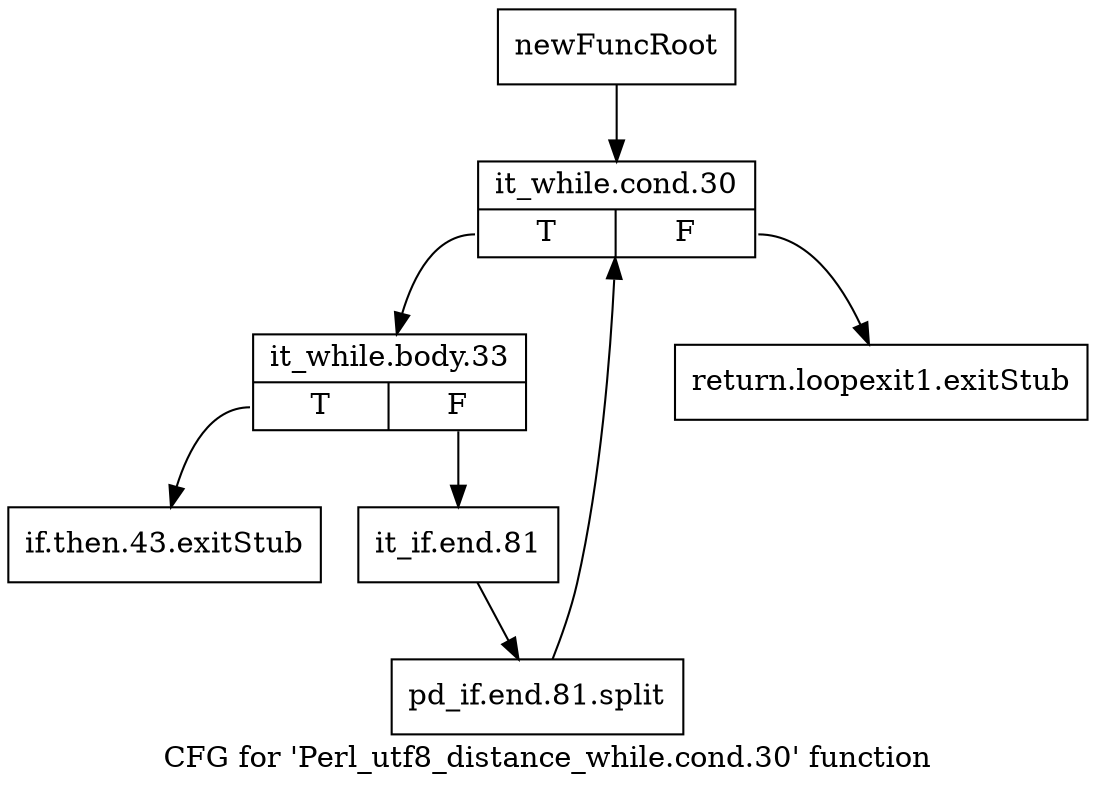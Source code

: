 digraph "CFG for 'Perl_utf8_distance_while.cond.30' function" {
	label="CFG for 'Perl_utf8_distance_while.cond.30' function";

	Node0x57de4e0 [shape=record,label="{newFuncRoot}"];
	Node0x57de4e0 -> Node0x57de5d0;
	Node0x57de530 [shape=record,label="{return.loopexit1.exitStub}"];
	Node0x57de580 [shape=record,label="{if.then.43.exitStub}"];
	Node0x57de5d0 [shape=record,label="{it_while.cond.30|{<s0>T|<s1>F}}"];
	Node0x57de5d0:s0 -> Node0x57de620;
	Node0x57de5d0:s1 -> Node0x57de530;
	Node0x57de620 [shape=record,label="{it_while.body.33|{<s0>T|<s1>F}}"];
	Node0x57de620:s0 -> Node0x57de580;
	Node0x57de620:s1 -> Node0x57de670;
	Node0x57de670 [shape=record,label="{it_if.end.81}"];
	Node0x57de670 -> Node0x6d1e950;
	Node0x6d1e950 [shape=record,label="{pd_if.end.81.split}"];
	Node0x6d1e950 -> Node0x57de5d0;
}
